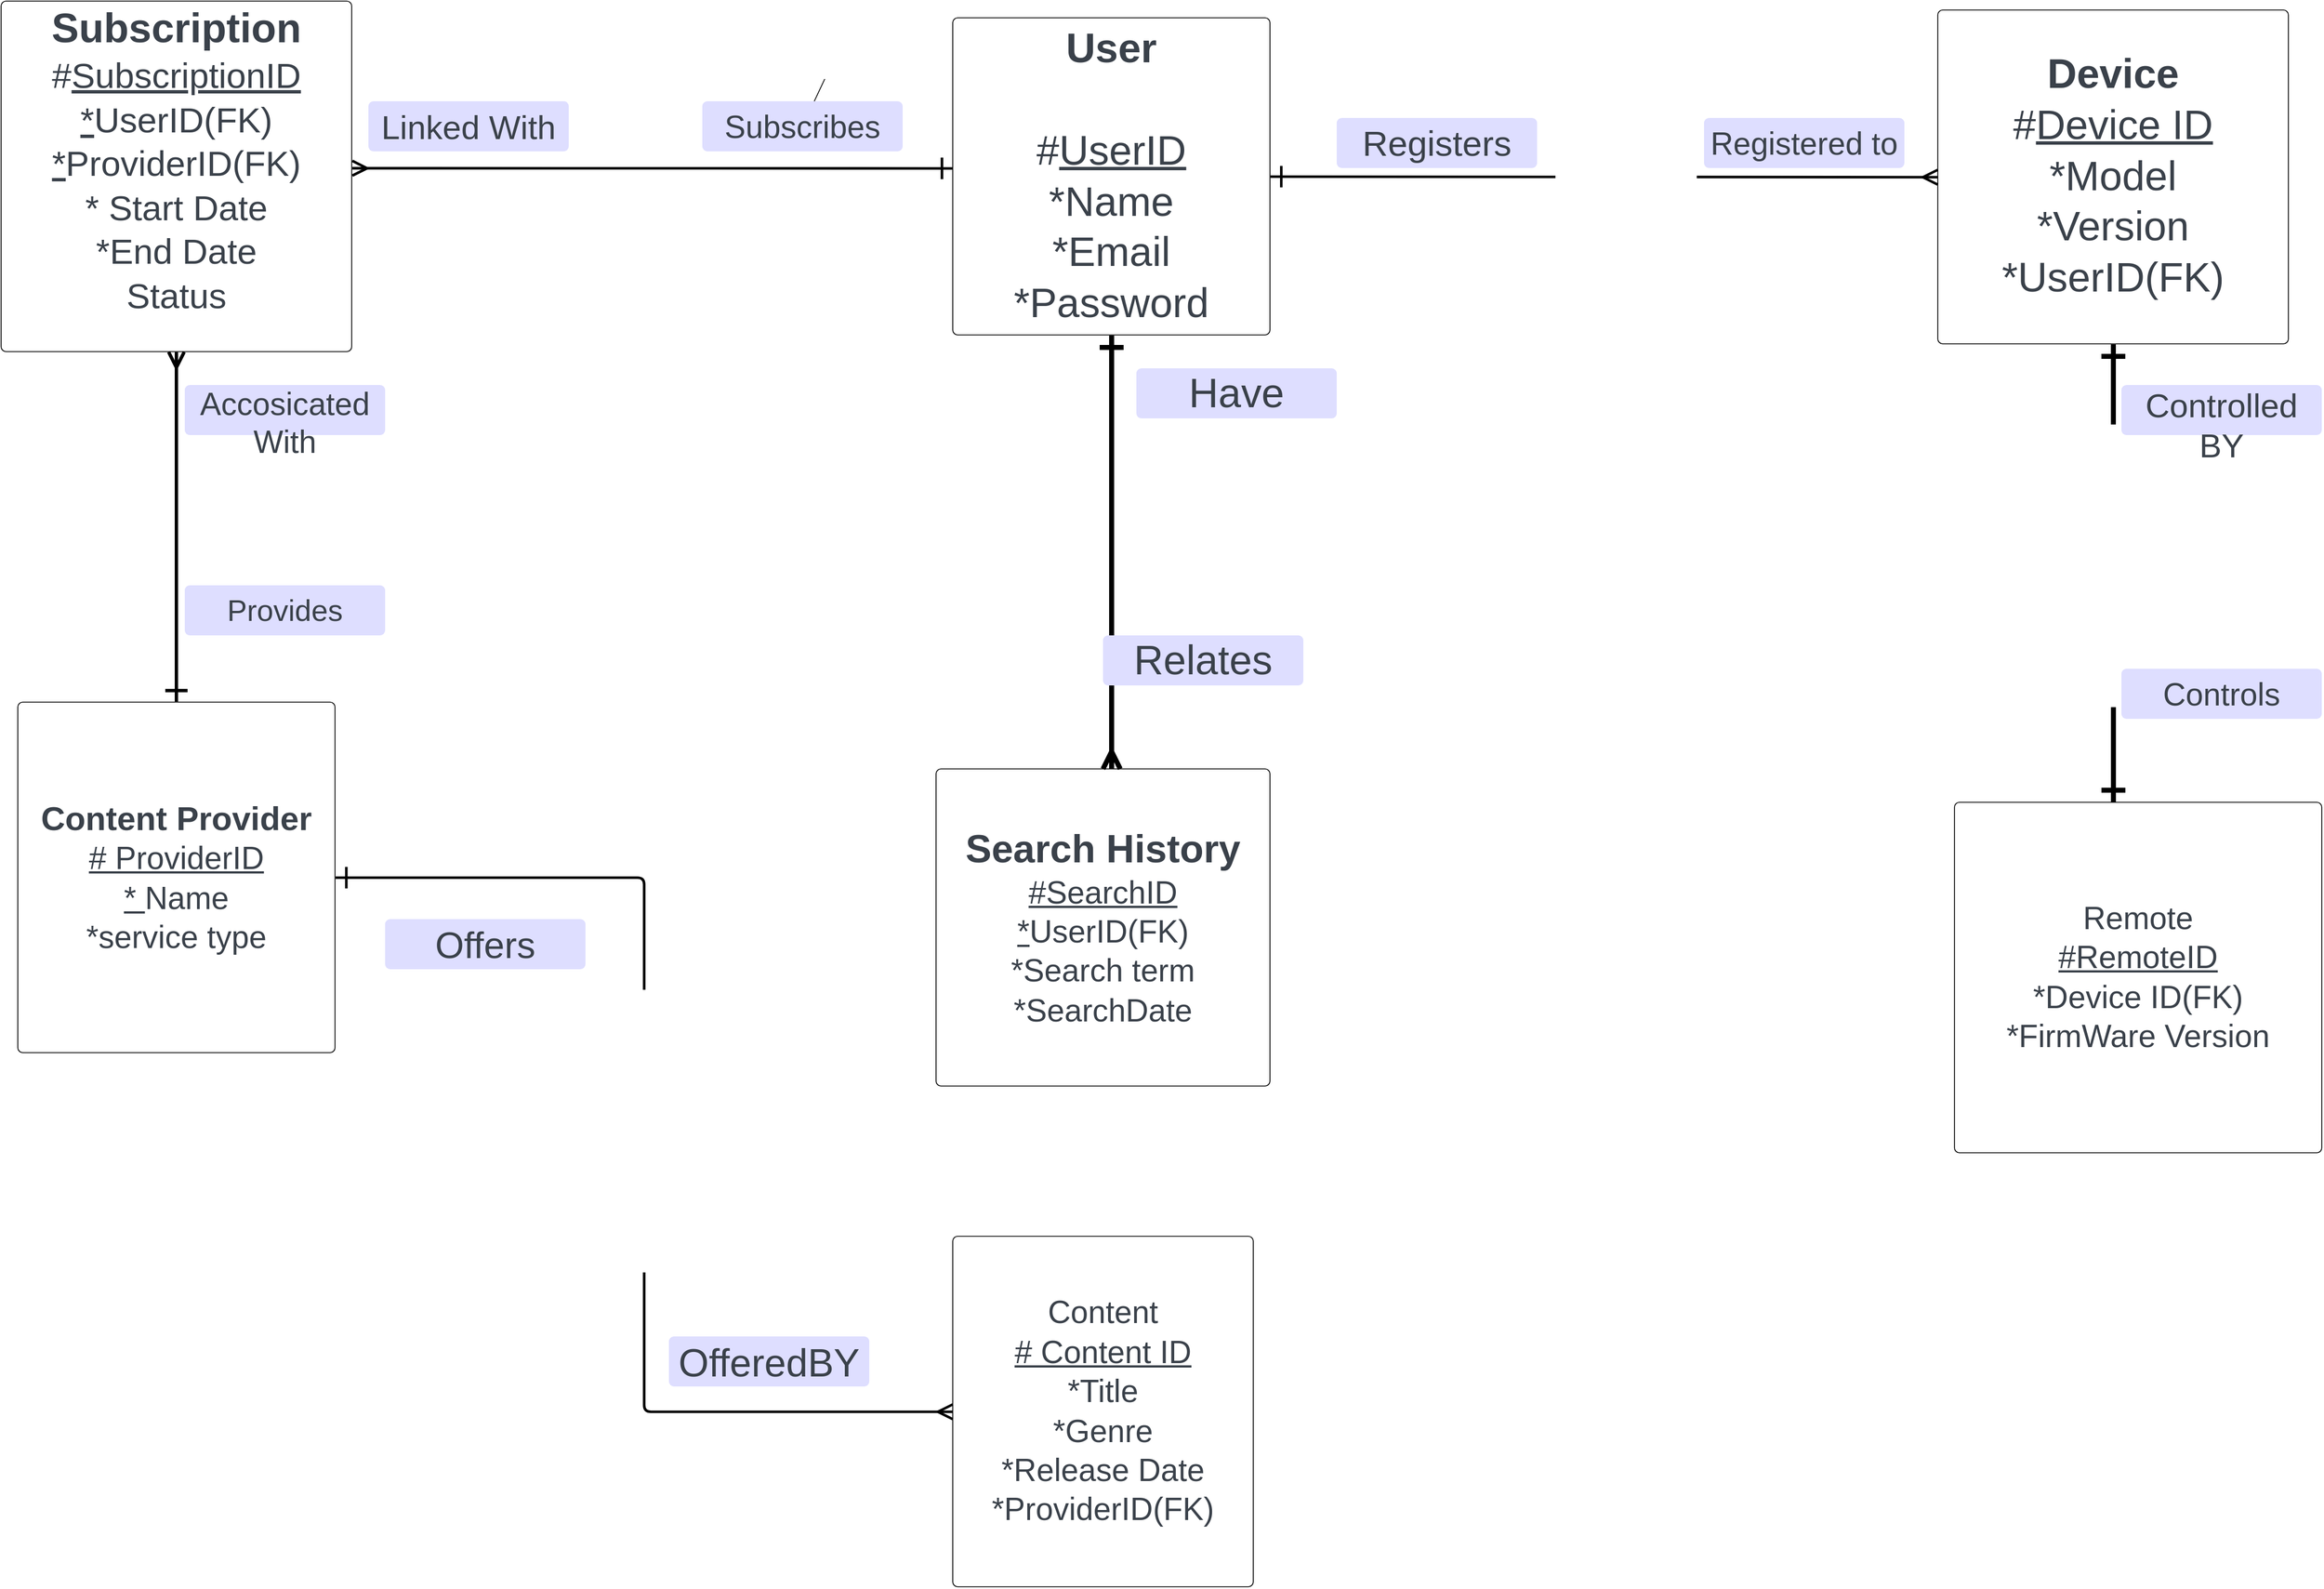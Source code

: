 <mxfile version="22.1.4" type="github">
  <diagram id="C5RBs43oDa-KdzZeNtuy" name="Page-1">
    <mxGraphModel dx="13376" dy="2504" grid="1" gridSize="10" guides="1" tooltips="1" connect="1" arrows="1" fold="1" page="1" pageScale="1" pageWidth="827" pageHeight="1169" math="0" shadow="0">
      <root>
        <mxCell id="WIyWlLk6GJQsqaUBKTNV-0" />
        <mxCell id="WIyWlLk6GJQsqaUBKTNV-1" parent="WIyWlLk6GJQsqaUBKTNV-0" />
        <mxCell id="6noOymy0_lGywdElZ3nG-4" value="&lt;div style=&quot;display: flex; justify-content: center; text-align: center; align-items: baseline; font-size: 0; line-height: 1.25;margin-top: -2px;&quot;&gt;&lt;span&gt;&lt;span style=&quot;font-size:36.7px;color:#3a414a;font-weight: bold;&quot;&gt;User&lt;/span&gt;&lt;span style=&quot;font-size:36.7px;color:#3a414a;&quot;&gt;&#xa;&#xa;#&lt;/span&gt;&lt;span style=&quot;font-size:36.7px;color:#3a414a;text-decoration: underline;&quot;&gt;UserID&lt;/span&gt;&lt;span style=&quot;font-size:36.7px;color:#3a414a;&quot;&gt;&#xa;*Name &#xa;*Email&#xa;*Password&lt;/span&gt;&lt;/span&gt;&lt;/div&gt;" style="html=1;overflow=block;blockSpacing=1;whiteSpace=wrap;fontSize=13;spacing=3.8;strokeOpacity=100;fillOpacity=100;rounded=1;absoluteArcSize=1;arcSize=9;fillColor=#ffffff;strokeWidth=0.8;lucidId=~O.Q762OgemR;" vertex="1" parent="WIyWlLk6GJQsqaUBKTNV-1">
          <mxGeometry x="-9585" y="-195" width="285" height="285" as="geometry" />
        </mxCell>
        <mxCell id="6noOymy0_lGywdElZ3nG-5" value="&lt;div style=&quot;display: flex; justify-content: center; text-align: center; align-items: baseline; font-size: 0; line-height: 1.25;margin-top: -2px;&quot;&gt;&lt;span&gt;&lt;span style=&quot;font-size:30px;color:#3a414a;font-weight: bold;&quot;&gt;Content Provider&lt;/span&gt;&lt;span style=&quot;font-size:28.3px;color:#3a414a;&quot;&gt;&lt;span style=&quot;font-size:28.3px;color:#3a414a;&quot;&gt;&#xa;&lt;/span&gt;&lt;span style=&quot;font-size:28.3px;color:#3a414a;text-decoration: underline;&quot;&gt;# ProviderID&#xa;* &lt;/span&gt;&lt;span style=&quot;font-size:28.3px;color:#3a414a;&quot;&gt;Name&#xa;*service type&lt;/span&gt;&lt;span style=&quot;font-size:28.3px;color:#3a414a;text-decoration: underline;&quot;&gt;&#xa;&lt;/span&gt;&lt;/span&gt;&lt;/span&gt;&lt;/div&gt;" style="html=1;overflow=block;blockSpacing=1;whiteSpace=wrap;fontSize=13;spacing=3.8;strokeOpacity=100;fillOpacity=100;rounded=1;absoluteArcSize=1;arcSize=9;fillColor=#ffffff;strokeWidth=0.8;lucidId=~P.QhEbpOK16;" vertex="1" parent="WIyWlLk6GJQsqaUBKTNV-1">
          <mxGeometry x="-10425" y="420" width="285" height="315" as="geometry" />
        </mxCell>
        <mxCell id="6noOymy0_lGywdElZ3nG-6" value="&lt;div style=&quot;display: flex; justify-content: center; text-align: center; align-items: baseline; font-size: 0; line-height: 1.25;margin-top: -2px;&quot;&gt;&lt;span&gt;&lt;span style=&quot;font-size:36.7px;color:#3a414a;font-weight: bold;&quot;&gt;Device&lt;/span&gt;&lt;span style=&quot;font-size:36.7px;color:#3a414a;&quot;&gt; &#xa;#&lt;/span&gt;&lt;span style=&quot;font-size:36.7px;color:#3a414a;text-decoration: underline;&quot;&gt;Device ID&lt;/span&gt;&lt;span style=&quot;font-size:36.7px;color:#3a414a;&quot;&gt;&#xa;*Model&#xa;*Version&#xa;*UserID(FK)&lt;/span&gt;&lt;/span&gt;&lt;/div&gt;" style="html=1;overflow=block;blockSpacing=1;whiteSpace=wrap;fontSize=13;spacing=3.8;strokeOpacity=100;fillOpacity=100;rounded=1;absoluteArcSize=1;arcSize=9;fillColor=#ffffff;strokeWidth=0.8;lucidId=~P.Q2ZYs~p6p;" vertex="1" parent="WIyWlLk6GJQsqaUBKTNV-1">
          <mxGeometry x="-8700" y="-202" width="315" height="300" as="geometry" />
        </mxCell>
        <mxCell id="6noOymy0_lGywdElZ3nG-7" value="&lt;div style=&quot;display: flex; justify-content: center; text-align: center; align-items: baseline; font-size: 0; line-height: 1.25;margin-top: -2px;&quot;&gt;&lt;span&gt;&lt;span style=&quot;font-size:36.7px;color:#3a414a;font-weight: bold;&quot;&gt;Subscription&lt;/span&gt;&lt;span style=&quot;font-size:31.7px;color:#3a414a;&quot;&gt;&lt;span style=&quot;font-size:31.7px;color:#3a414a;&quot;&gt; &#xa;#&lt;/span&gt;&lt;span style=&quot;font-size:31.7px;color:#3a414a;text-decoration: underline;&quot;&gt;SubscriptionID&#xa;*&lt;/span&gt;&lt;span style=&quot;font-size:31.7px;color:#3a414a;&quot;&gt;UserID(FK)&lt;/span&gt;&lt;span style=&quot;font-size:31.7px;color:#3a414a;text-decoration: underline;&quot;&gt;&#xa;*&lt;/span&gt;ProviderID(FK)&#xa;* Start Date&#xa;*End Date&#xa;Status&lt;/span&gt;&lt;span style=&quot;font-size:26.7px;color:#3a414a;&quot;&gt;&lt;span style=&quot;font-size:26.7px;color:#3a414a;&quot;&gt;&#xa;&lt;/span&gt;&lt;span style=&quot;font-size:26.7px;color:#3a414a;text-decoration: underline;&quot;&gt;&#xa;&lt;/span&gt;&lt;/span&gt;&lt;/span&gt;&lt;/div&gt;" style="html=1;overflow=block;blockSpacing=1;whiteSpace=wrap;fontSize=13;spacing=3.8;strokeOpacity=100;fillOpacity=100;rounded=1;absoluteArcSize=1;arcSize=9;fillColor=#ffffff;strokeWidth=0.8;lucidId=cQ.Qg_2WM43A;" vertex="1" parent="WIyWlLk6GJQsqaUBKTNV-1">
          <mxGeometry x="-10440" y="-210" width="315" height="315" as="geometry" />
        </mxCell>
        <mxCell id="6noOymy0_lGywdElZ3nG-8" value="&lt;div style=&quot;display: flex; justify-content: center; text-align: center; align-items: baseline; font-size: 0; line-height: 1.25;margin-top: -2px;&quot;&gt;&lt;span&gt;&lt;span style=&quot;font-size:28.3px;color:#3a414a;&quot;&gt;&lt;span style=&quot;font-size:28.3px;color:#3a414a;&quot;&gt;Content&#xa;&lt;/span&gt;&lt;span style=&quot;font-size:28.3px;color:#3a414a;text-decoration: underline;&quot;&gt;# Content ID&lt;/span&gt;&#xa;*Title&#xa;*Genre&#xa;*Release Date&#xa;*ProviderID(FK)&#xa;&lt;/span&gt;&lt;/span&gt;&lt;/div&gt;" style="html=1;overflow=block;blockSpacing=1;whiteSpace=wrap;fontSize=13;spacing=3.8;strokeOpacity=100;fillOpacity=100;rounded=1;absoluteArcSize=1;arcSize=9;fillColor=#ffffff;strokeWidth=0.8;lucidId=C4.QXJbpOsH4;" vertex="1" parent="WIyWlLk6GJQsqaUBKTNV-1">
          <mxGeometry x="-9585" y="900" width="270" height="315" as="geometry" />
        </mxCell>
        <mxCell id="6noOymy0_lGywdElZ3nG-9" value="&lt;div style=&quot;display: flex; justify-content: center; text-align: center; align-items: baseline; font-size: 0; line-height: 1.25;margin-top: -2px;&quot;&gt;&lt;span&gt;&lt;span style=&quot;font-size:35px;color:#3a414a;font-weight: bold;&quot;&gt;Search History&lt;/span&gt;&lt;span style=&quot;font-size:28.3px;color:#3a414a;&quot;&gt;&lt;span style=&quot;font-size:28.3px;color:#3a414a;&quot;&gt;&#xa;&lt;/span&gt;&lt;span style=&quot;font-size:28.3px;color:#3a414a;text-decoration: underline;&quot;&gt;#SearchID&#xa;*&lt;/span&gt;UserID(FK)&#xa;*Search term&#xa;*SearchDate&#xa;&lt;/span&gt;&lt;/span&gt;&lt;/div&gt;" style="html=1;overflow=block;blockSpacing=1;whiteSpace=wrap;fontSize=13;spacing=3.8;strokeOpacity=100;fillOpacity=100;rounded=1;absoluteArcSize=1;arcSize=9;fillColor=#ffffff;strokeWidth=0.8;lucidId=p8.Qi6p4PfIc;" vertex="1" parent="WIyWlLk6GJQsqaUBKTNV-1">
          <mxGeometry x="-9600" y="480" width="300" height="285" as="geometry" />
        </mxCell>
        <mxCell id="6noOymy0_lGywdElZ3nG-10" value="&lt;div style=&quot;display: flex; justify-content: center; text-align: center; align-items: baseline; font-size: 0; line-height: 1.25;margin-top: -2px;&quot;&gt;&lt;span&gt;&lt;span style=&quot;font-size:28.3px;color:#3a414a;&quot;&gt;&lt;span style=&quot;font-size:28.3px;color:#3a414a;&quot;&gt;Remote&#xa;&lt;/span&gt;&lt;span style=&quot;font-size:28.3px;color:#3a414a;text-decoration: underline;&quot;&gt;#RemoteID&#xa;&lt;/span&gt;*Device ID(FK)&#xa;*FirmWare Version&lt;/span&gt;&lt;/span&gt;&lt;/div&gt;" style="html=1;overflow=block;blockSpacing=1;whiteSpace=wrap;fontSize=13;spacing=3.8;strokeOpacity=100;fillOpacity=100;rounded=1;absoluteArcSize=1;arcSize=9;fillColor=#ffffff;strokeWidth=0.8;lucidId=E9.QLl9nOvce;" vertex="1" parent="WIyWlLk6GJQsqaUBKTNV-1">
          <mxGeometry x="-8685" y="510" width="330" height="315" as="geometry" />
        </mxCell>
        <mxCell id="6noOymy0_lGywdElZ3nG-11" value="" style="html=1;jettySize=18;whiteSpace=wrap;overflow=block;blockSpacing=1;fontSize=13;strokeOpacity=100;strokeWidth=2.3;rounded=0;startArrow=ERone;startSize=16;endArrow=ERmany;endSize=10;exitX=1.001;exitY=0.5;exitPerimeter=0;entryX=-0.001;entryY=0.5;entryPerimeter=0;lucidId=wf~QT7YGu-G8;" edge="1" parent="WIyWlLk6GJQsqaUBKTNV-1" source="6noOymy0_lGywdElZ3nG-4" target="6noOymy0_lGywdElZ3nG-6">
          <mxGeometry width="100" height="100" relative="1" as="geometry">
            <Array as="points" />
          </mxGeometry>
        </mxCell>
        <mxCell id="6noOymy0_lGywdElZ3nG-12" value="Registers" style="html=1;overflow=block;blockSpacing=1;whiteSpace=wrap;fontSize=31.7;fontColor=#3a414a;spacing=0;strokeOpacity=100;fillOpacity=100;rounded=1;absoluteArcSize=1;arcSize=9;fillColor=#dedeff;strokeWidth=0.8;strokeColor=none;lucidId=hg~QfecPRKN6;" vertex="1" parent="WIyWlLk6GJQsqaUBKTNV-1">
          <mxGeometry x="-9240" y="-105" width="180" height="45" as="geometry" />
        </mxCell>
        <mxCell id="6noOymy0_lGywdElZ3nG-13" value="" style="html=1;jettySize=18;whiteSpace=wrap;overflow=block;blockSpacing=1;fontSize=13;strokeOpacity=100;strokeWidth=0.8;rounded=0;startArrow=none;endArrow=none;exitX=-0.001;exitY=0.5;exitPerimeter=0;lucidId=Yg~Q4xTBm4rT;" edge="1" parent="WIyWlLk6GJQsqaUBKTNV-1" source="6noOymy0_lGywdElZ3nG-6">
          <mxGeometry width="100" height="100" relative="1" as="geometry">
            <Array as="points" />
            <mxPoint x="-8750" y="-52" as="targetPoint" />
          </mxGeometry>
        </mxCell>
        <mxCell id="6noOymy0_lGywdElZ3nG-14" value="" style="html=1;jettySize=18;whiteSpace=wrap;overflow=block;blockSpacing=1;fontSize=13;strokeOpacity=100;strokeWidth=2.3;rounded=0;startArrow=ERone;startSize=16;endArrow=ERmany;endSize=10;exitX=-0.001;exitY=0.474;exitPerimeter=0;entryX=1.001;entryY=0.476;entryPerimeter=0;lucidId=nh~QiUnRj_Zx;" edge="1" parent="WIyWlLk6GJQsqaUBKTNV-1" source="6noOymy0_lGywdElZ3nG-4" target="6noOymy0_lGywdElZ3nG-7">
          <mxGeometry width="100" height="100" relative="1" as="geometry">
            <Array as="points" />
          </mxGeometry>
        </mxCell>
        <mxCell id="6noOymy0_lGywdElZ3nG-15" value="Subscribes" style="html=1;overflow=block;blockSpacing=1;whiteSpace=wrap;fontSize=28.3;fontColor=#3a414a;spacing=0;strokeOpacity=100;fillOpacity=100;rounded=1;absoluteArcSize=1;arcSize=9;fillColor=#dedeff;strokeWidth=0.8;strokeColor=none;lucidId=Ph~QSxRG_eU~;" vertex="1" parent="WIyWlLk6GJQsqaUBKTNV-1">
          <mxGeometry x="-9810" y="-120" width="180" height="45" as="geometry" />
        </mxCell>
        <mxCell id="6noOymy0_lGywdElZ3nG-16" value="" style="html=1;jettySize=18;whiteSpace=wrap;overflow=block;blockSpacing=1;fontSize=13;strokeOpacity=100;strokeWidth=3;rounded=0;startArrow=ERmany;startSize=10;endArrow=ERone;endSize=16;exitX=0.5;exitY=1.001;exitPerimeter=0;entryX=0.5;entryY=-0.001;entryPerimeter=0;lucidId=Gi~Qtil.L~G4;" edge="1" parent="WIyWlLk6GJQsqaUBKTNV-1" source="6noOymy0_lGywdElZ3nG-7" target="6noOymy0_lGywdElZ3nG-5">
          <mxGeometry width="100" height="100" relative="1" as="geometry">
            <Array as="points" />
          </mxGeometry>
        </mxCell>
        <mxCell id="6noOymy0_lGywdElZ3nG-17" value="Accosicated With" style="html=1;overflow=block;blockSpacing=1;whiteSpace=wrap;fontSize=28.3;fontColor=#3a414a;spacing=0;strokeOpacity=100;fillOpacity=100;rounded=1;absoluteArcSize=1;arcSize=9;fillColor=#dedeff;strokeWidth=0.8;strokeColor=none;lucidId=yk~Q10zKkQaX;" vertex="1" parent="WIyWlLk6GJQsqaUBKTNV-1">
          <mxGeometry x="-10275" y="135" width="180" height="45" as="geometry" />
        </mxCell>
        <mxCell id="6noOymy0_lGywdElZ3nG-18" value="" style="html=1;jettySize=18;whiteSpace=wrap;overflow=block;blockSpacing=1;fontSize=13;strokeOpacity=100;strokeWidth=2.3;rounded=1;arcSize=12;edgeStyle=orthogonalEdgeStyle;startArrow=ERone;startSize=16;endArrow=ERmany;endSize=10;exitX=1.001;exitY=0.5;exitPerimeter=0;entryX=-0.001;entryY=0.5;entryPerimeter=0;lucidId=.k~QqOERTvlI;" edge="1" parent="WIyWlLk6GJQsqaUBKTNV-1" source="6noOymy0_lGywdElZ3nG-5" target="6noOymy0_lGywdElZ3nG-8">
          <mxGeometry width="100" height="100" relative="1" as="geometry">
            <Array as="points" />
          </mxGeometry>
        </mxCell>
        <mxCell id="6noOymy0_lGywdElZ3nG-19" value="Offers" style="html=1;overflow=block;blockSpacing=1;whiteSpace=wrap;fontSize=33.3;fontColor=#3a414a;spacing=0;strokeOpacity=100;fillOpacity=100;rounded=1;absoluteArcSize=1;arcSize=9;fillColor=#dedeff;strokeWidth=0.8;strokeColor=none;lucidId=Zm~QXoS~Rwkm;" vertex="1" parent="WIyWlLk6GJQsqaUBKTNV-1">
          <mxGeometry x="-10095" y="615" width="180" height="45" as="geometry" />
        </mxCell>
        <mxCell id="6noOymy0_lGywdElZ3nG-20" value="" style="html=1;jettySize=18;whiteSpace=wrap;overflow=block;blockSpacing=1;fontSize=13;strokeOpacity=100;strokeWidth=4.5;rounded=0;startArrow=ERone;startSize=16;endArrow=ERmany;endSize=10;exitX=0.5;exitY=1.001;exitPerimeter=0;entryX=0.525;entryY=-0.001;entryPerimeter=0;lucidId=wr~QtDf7_8eJ;" edge="1" parent="WIyWlLk6GJQsqaUBKTNV-1" source="6noOymy0_lGywdElZ3nG-4" target="6noOymy0_lGywdElZ3nG-9">
          <mxGeometry width="100" height="100" relative="1" as="geometry">
            <Array as="points" />
          </mxGeometry>
        </mxCell>
        <mxCell id="6noOymy0_lGywdElZ3nG-21" value="" style="html=1;jettySize=18;whiteSpace=wrap;overflow=block;blockSpacing=1;fontSize=13;strokeOpacity=100;strokeWidth=4.5;rounded=0;startArrow=ERone;startSize=16;endArrow=ERone;endSize=16;exitX=0.5;exitY=1.001;exitPerimeter=0;entryX=0.432;entryY=-0.001;entryPerimeter=0;lucidId=Bs~Q5jUO2Kh0;" edge="1" parent="WIyWlLk6GJQsqaUBKTNV-1" source="6noOymy0_lGywdElZ3nG-6" target="6noOymy0_lGywdElZ3nG-10">
          <mxGeometry width="100" height="100" relative="1" as="geometry">
            <Array as="points" />
          </mxGeometry>
        </mxCell>
        <mxCell id="6noOymy0_lGywdElZ3nG-22" value="&lt;div style=&quot;display: flex; justify-content: center; text-align: center; align-items: baseline; font-size: 0; line-height: 1.25;margin-top: -2px;&quot;&gt;&lt;span&gt;&lt;span style=&quot;font-size:36.7px;color:#3a414a;&quot;&gt;Have&lt;/span&gt;&lt;span style=&quot;font-size:25px;color:#3a414a;&quot;&gt; &lt;/span&gt;&lt;/span&gt;&lt;/div&gt;" style="html=1;overflow=block;blockSpacing=1;whiteSpace=wrap;fontSize=13;spacing=0;strokeOpacity=100;fillOpacity=100;rounded=1;absoluteArcSize=1;arcSize=9;fillColor=#dedeff;strokeWidth=0.8;strokeColor=none;lucidId=3t~QZ_5VDHZi;" vertex="1" parent="WIyWlLk6GJQsqaUBKTNV-1">
          <mxGeometry x="-9420" y="120" width="180" height="45" as="geometry" />
        </mxCell>
        <mxCell id="6noOymy0_lGywdElZ3nG-23" value="Linked With" style="html=1;overflow=block;blockSpacing=1;whiteSpace=wrap;fontSize=30;fontColor=#3a414a;spacing=0;strokeOpacity=100;fillOpacity=100;rounded=1;absoluteArcSize=1;arcSize=9;fillColor=#dedeff;strokeWidth=0.8;strokeColor=none;lucidId=-u~QEjsdxt69;" vertex="1" parent="WIyWlLk6GJQsqaUBKTNV-1">
          <mxGeometry x="-10110" y="-120" width="180" height="45" as="geometry" />
        </mxCell>
        <mxCell id="6noOymy0_lGywdElZ3nG-24" value="Provides" style="html=1;overflow=block;blockSpacing=1;whiteSpace=wrap;fontSize=26.7;fontColor=#3a414a;spacing=0;strokeOpacity=100;fillOpacity=100;rounded=1;absoluteArcSize=1;arcSize=9;fillColor=#dedeff;strokeWidth=0.8;strokeColor=none;lucidId=Jv~Q_6KyWzWz;" vertex="1" parent="WIyWlLk6GJQsqaUBKTNV-1">
          <mxGeometry x="-10275" y="315" width="180" height="45" as="geometry" />
        </mxCell>
        <mxCell id="6noOymy0_lGywdElZ3nG-25" value="OfferedBY" style="html=1;overflow=block;blockSpacing=1;whiteSpace=wrap;fontSize=35;fontColor=#3a414a;spacing=0;strokeOpacity=100;fillOpacity=100;rounded=1;absoluteArcSize=1;arcSize=9;fillColor=#dedeff;strokeWidth=0.8;strokeColor=none;lucidId=ow~Qu0VjF8Ie;" vertex="1" parent="WIyWlLk6GJQsqaUBKTNV-1">
          <mxGeometry x="-9840" y="990" width="180" height="45" as="geometry" />
        </mxCell>
        <mxCell id="6noOymy0_lGywdElZ3nG-26" value="" style="html=1;jettySize=18;whiteSpace=wrap;overflow=block;blockSpacing=1;fontSize=13;strokeOpacity=100;strokeWidth=0.8;rounded=0;startArrow=none;endArrow=none;exitY=0;exitPerimeter=0;entryY=0;entryPerimeter=0;lucidId=YH~QSSKsMWnE;" edge="1" parent="WIyWlLk6GJQsqaUBKTNV-1" source="6noOymy0_lGywdElZ3nG-15" target="6noOymy0_lGywdElZ3nG-15">
          <mxGeometry width="100" height="100" relative="1" as="geometry">
            <Array as="points">
              <mxPoint x="-9700" y="-140" generated="1" />
              <mxPoint x="-9700" y="-140" generated="1" />
            </Array>
          </mxGeometry>
        </mxCell>
        <mxCell id="6noOymy0_lGywdElZ3nG-27" value="Relates" style="html=1;overflow=block;blockSpacing=1;whiteSpace=wrap;fontSize=36.7;fontColor=#3a414a;spacing=0;strokeOpacity=100;fillOpacity=100;rounded=1;absoluteArcSize=1;arcSize=9;fillColor=#dedeff;strokeWidth=0.8;strokeColor=none;lucidId=iI~Q~h2kfP_L;" vertex="1" parent="WIyWlLk6GJQsqaUBKTNV-1">
          <mxGeometry x="-9450" y="360" width="180" height="45" as="geometry" />
        </mxCell>
        <mxCell id="6noOymy0_lGywdElZ3nG-28" value="Controlled BY " style="html=1;overflow=block;blockSpacing=1;whiteSpace=wrap;fontSize=30;fontColor=#3a414a;spacing=0;strokeOpacity=100;fillOpacity=100;rounded=1;absoluteArcSize=1;arcSize=9;fillColor=#dedeff;strokeWidth=0.8;strokeColor=none;lucidId=8I~Q1FnlNbb_;" vertex="1" parent="WIyWlLk6GJQsqaUBKTNV-1">
          <mxGeometry x="-8535" y="135" width="180" height="45" as="geometry" />
        </mxCell>
        <mxCell id="6noOymy0_lGywdElZ3nG-29" value="Controls" style="html=1;overflow=block;blockSpacing=1;whiteSpace=wrap;fontSize=28.3;fontColor=#3a414a;spacing=0;strokeOpacity=100;fillOpacity=100;rounded=1;absoluteArcSize=1;arcSize=9;fillColor=#dedeff;strokeWidth=0.8;strokeColor=none;lucidId=wJ~Qf9iNVKrp;" vertex="1" parent="WIyWlLk6GJQsqaUBKTNV-1">
          <mxGeometry x="-8535" y="390" width="180" height="45" as="geometry" />
        </mxCell>
        <mxCell id="6noOymy0_lGywdElZ3nG-30" value="Registered to " style="html=1;overflow=block;blockSpacing=1;whiteSpace=wrap;fontSize=28.3;fontColor=#3a414a;spacing=0;strokeOpacity=100;fillOpacity=100;rounded=1;absoluteArcSize=1;arcSize=9;fillColor=#dedeff;strokeWidth=0.8;strokeColor=none;lucidId=-L~Q0Ac9O0XE;" vertex="1" parent="WIyWlLk6GJQsqaUBKTNV-1">
          <mxGeometry x="-8910" y="-105" width="180" height="45" as="geometry" />
        </mxCell>
      </root>
    </mxGraphModel>
  </diagram>
</mxfile>
